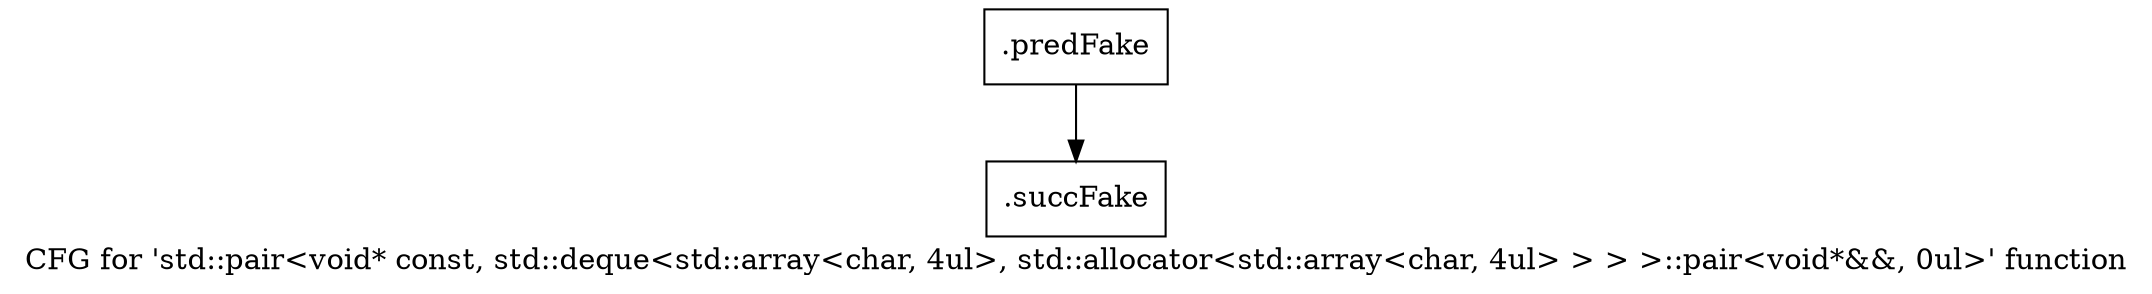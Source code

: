 digraph "CFG for 'std::pair\<void* const, std::deque\<std::array\<char, 4ul\>, std::allocator\<std::array\<char, 4ul\> \> \> \>::pair\<void*&&, 0ul\>' function" {
	label="CFG for 'std::pair\<void* const, std::deque\<std::array\<char, 4ul\>, std::allocator\<std::array\<char, 4ul\> \> \> \>::pair\<void*&&, 0ul\>' function";

	Node0x3bee860 [shape=record,filename="",linenumber="",label="{.predFake}"];
	Node0x3bee860 -> Node0x3c95b30[ callList="" memoryops="" filename="/usr/vitis/Vitis_HLS/2020.2/tps/lnx64/gcc-6.2.0/lib/gcc/x86_64-pc-linux-gnu/6.2.0/../../../../include/c++/6.2.0/tuple" execusionnum="4"];
	Node0x3c95b30 [shape=record,filename="/usr/vitis/Vitis_HLS/2020.2/tps/lnx64/gcc-6.2.0/lib/gcc/x86_64-pc-linux-gnu/6.2.0/../../../../include/c++/6.2.0/tuple",linenumber="1587",label="{.succFake}"];
}
